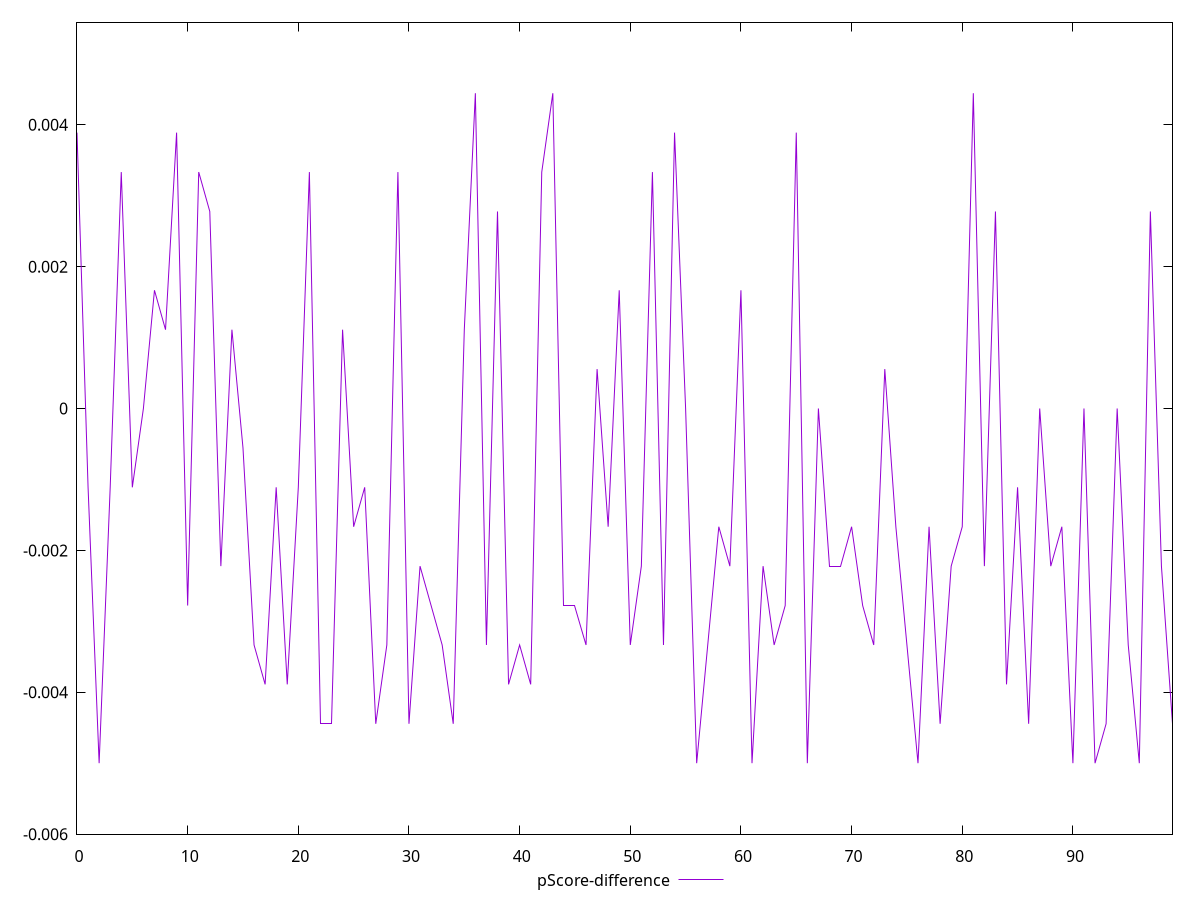 reset

$pScoreDifference <<EOF
0 0.0038888888888888307
1 -0.0011111111111110628
2 -0.0050000000000000044
3 -0.0011111111111110628
4 0.0033333333333332993
5 -0.0011111111111110628
6 0
7 0.0016666666666667052
8 0.0011111111111111738
9 0.0038888888888889417
10 -0.002777777777777768
11 0.0033333333333332993
12 0.002777777777777768
13 -0.0022222222222222365
14 0.0011111111111111738
15 -0.0005555555555555314
16 -0.0033333333333332993
17 -0.0038888888888888307
18 -0.0011111111111110628
19 -0.0038888888888888307
20 -0.0011111111111110628
21 0.0033333333333332993
22 -0.004444444444444473
23 -0.004444444444444473
24 0.0011111111111111738
25 -0.0016666666666667052
26 -0.0011111111111110628
27 -0.004444444444444473
28 -0.0033333333333332993
29 0.0033333333333332993
30 -0.004444444444444473
31 -0.0022222222222222365
32 -0.002777777777777768
33 -0.0033333333333332993
34 -0.004444444444444473
35 0.0011111111111110628
36 0.004444444444444473
37 -0.0033333333333332993
38 0.002777777777777768
39 -0.0038888888888888307
40 -0.0033333333333332993
41 -0.0038888888888888307
42 0.0033333333333332993
43 0.004444444444444473
44 -0.002777777777777768
45 -0.002777777777777768
46 -0.0033333333333332993
47 0.0005555555555555314
48 -0.0016666666666667052
49 0.0016666666666667052
50 -0.0033333333333332993
51 -0.0022222222222222365
52 0.0033333333333332993
53 -0.0033333333333332993
54 0.0038888888888889417
55 0
56 -0.0050000000000000044
57 -0.0033333333333332993
58 -0.0016666666666667052
59 -0.0022222222222222365
60 0.0016666666666667052
61 -0.0050000000000000044
62 -0.0022222222222222365
63 -0.0033333333333332993
64 -0.002777777777777768
65 0.0038888888888889417
66 -0.0050000000000000044
67 0
68 -0.0022222222222222365
69 -0.0022222222222222365
70 -0.0016666666666667052
71 -0.002777777777777768
72 -0.0033333333333332993
73 0.0005555555555555314
74 -0.0016666666666667052
75 -0.0033333333333332993
76 -0.0050000000000000044
77 -0.0016666666666667052
78 -0.004444444444444473
79 -0.0022222222222222365
80 -0.0016666666666667052
81 0.004444444444444473
82 -0.0022222222222222365
83 0.002777777777777768
84 -0.0038888888888888307
85 -0.0011111111111110628
86 -0.004444444444444473
87 0
88 -0.0022222222222222365
89 -0.0016666666666667052
90 -0.0050000000000000044
91 0
92 -0.0050000000000000044
93 -0.004444444444444473
94 0
95 -0.0033333333333332993
96 -0.0050000000000000044
97 0.002777777777777768
98 -0.0022222222222222365
99 -0.004444444444444473
EOF

set key outside below
set xrange [0:99]
set yrange [-0.0060000000000000045:0.005444444444444473]
set trange [-0.0060000000000000045:0.005444444444444473]
set terminal svg size 640, 500 enhanced background rgb 'white'
set output "report_00026_2021-02-22T21:38:55.199Z/render-blocking-resources/samples/pages+cached+noadtech+nomedia/pScore-difference/values.svg"

plot $pScoreDifference title "pScore-difference" with line

reset
